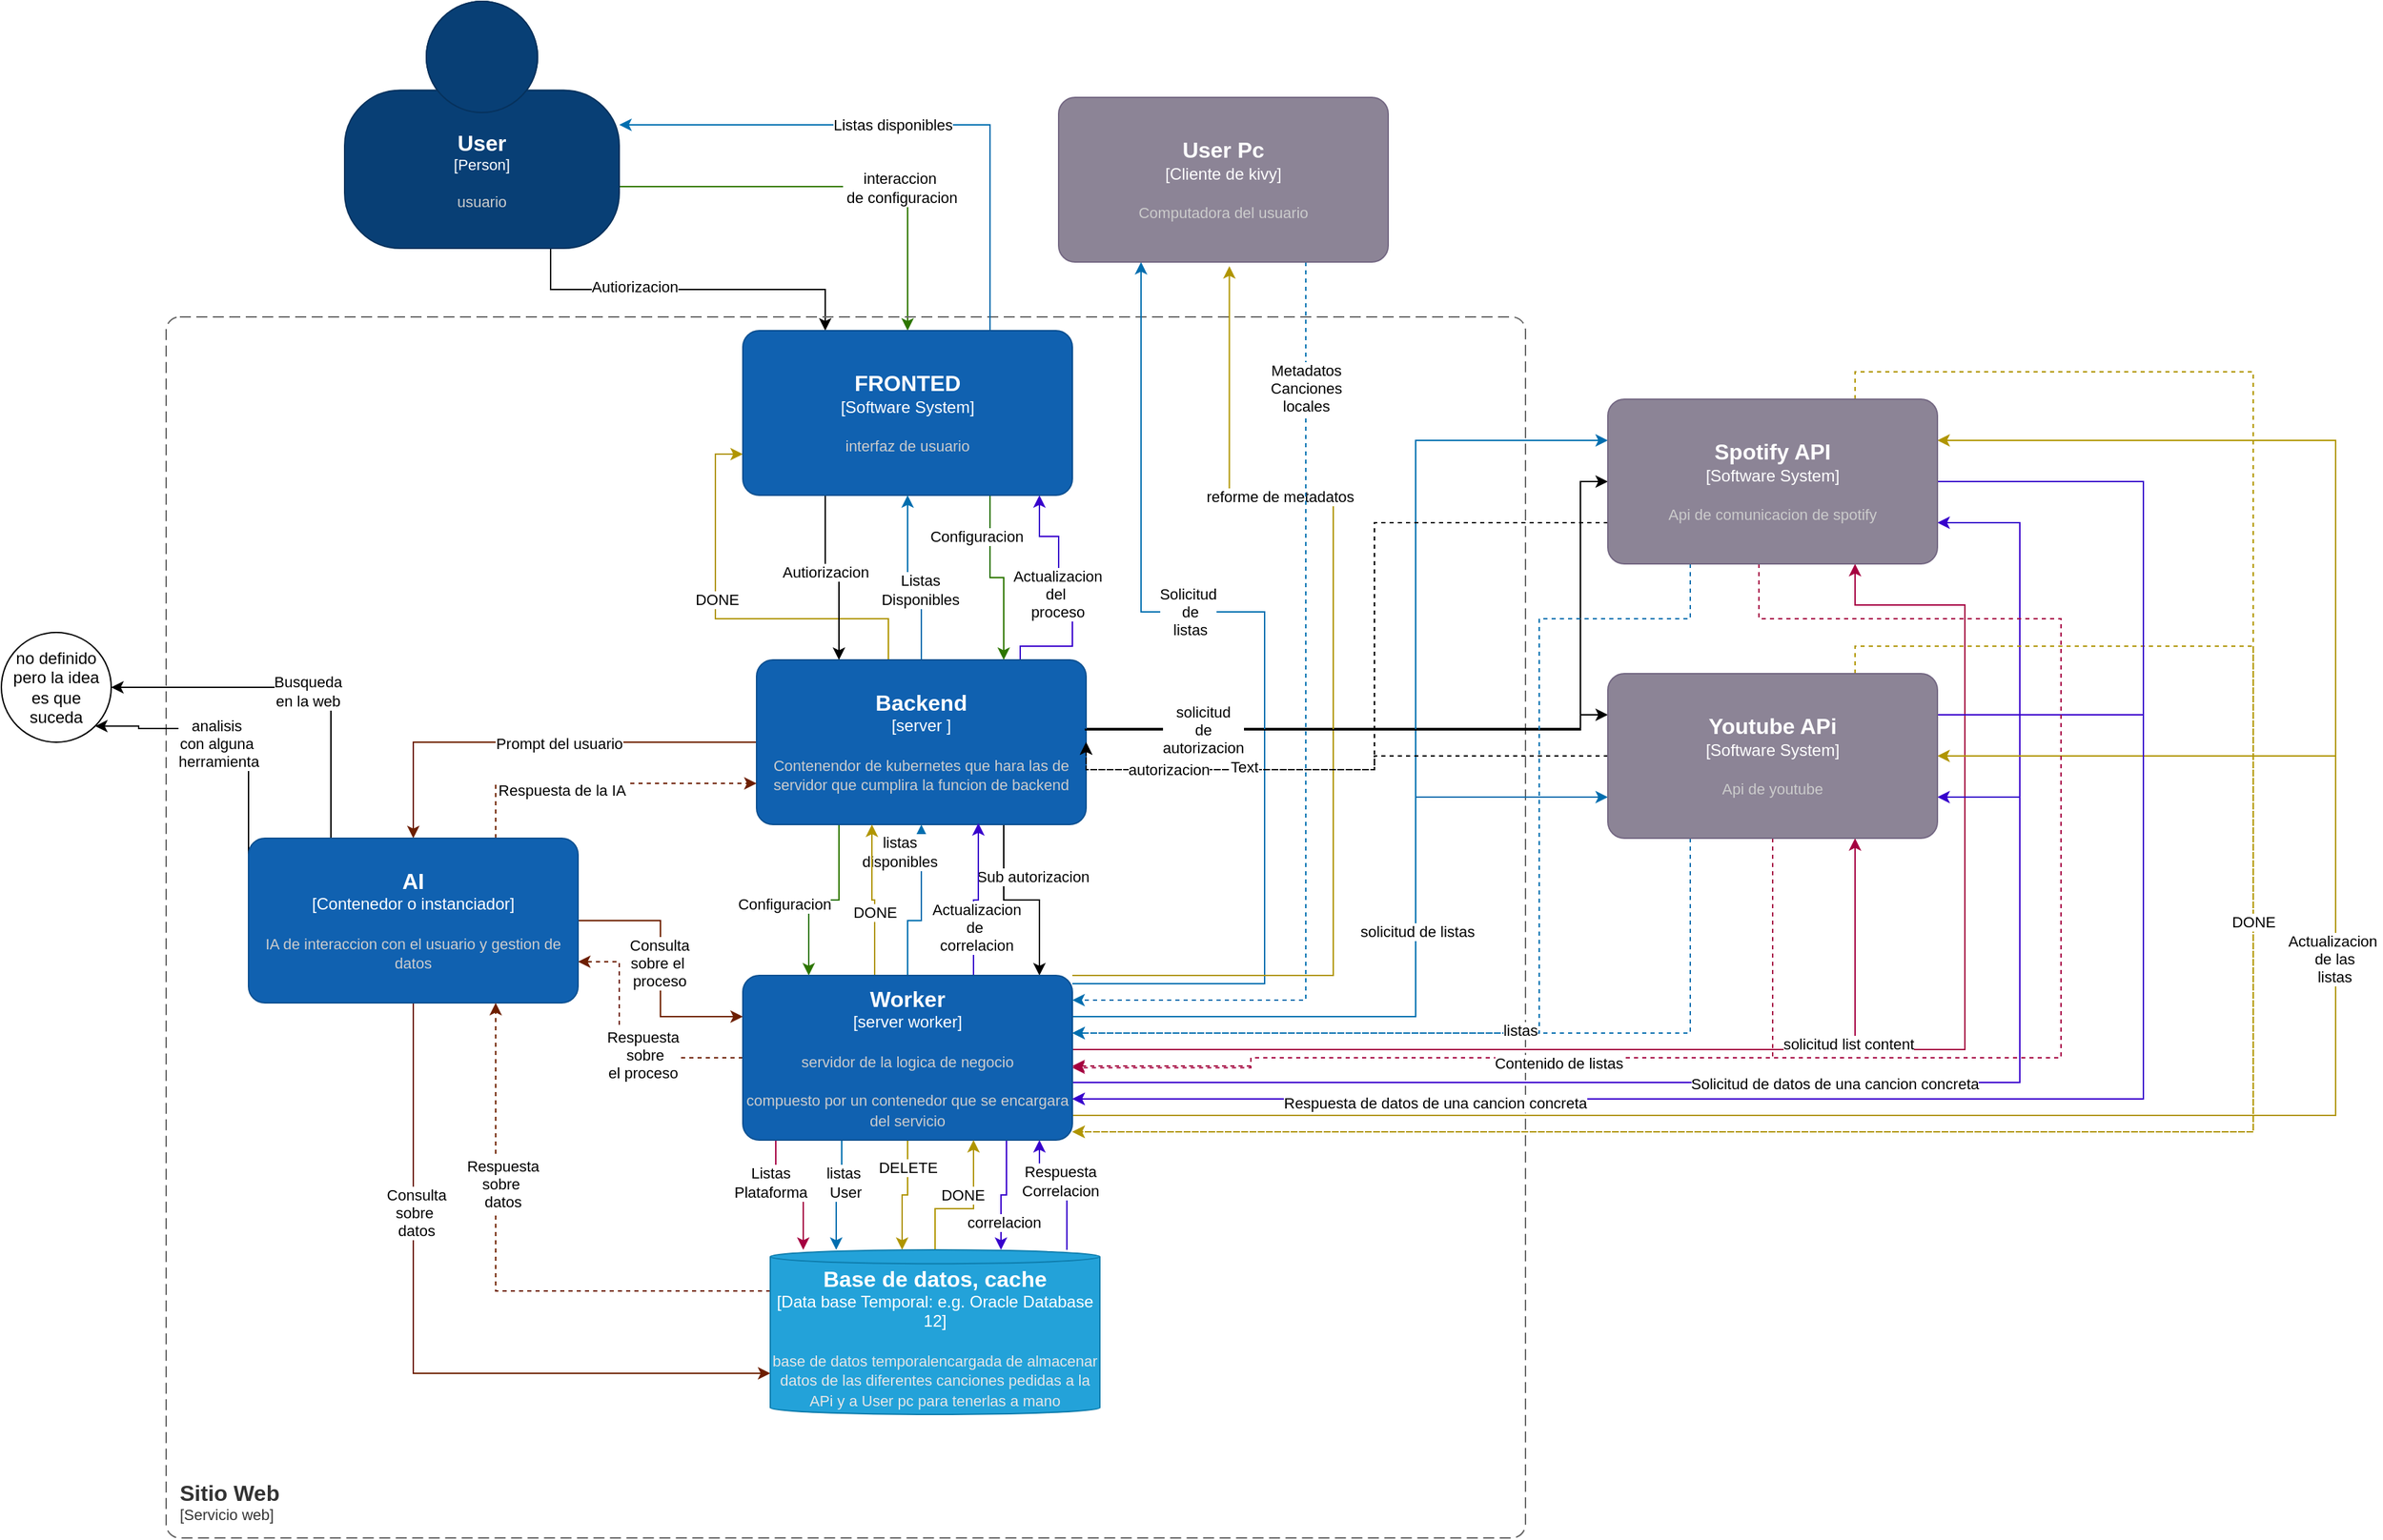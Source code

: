 <mxfile version="21.7.5" type="device">
  <diagram name="Página-1" id="QnJrrFheKJE07PtcOswO">
    <mxGraphModel dx="2747" dy="1147" grid="1" gridSize="10" guides="1" tooltips="1" connect="1" arrows="1" fold="1" page="1" pageScale="1" pageWidth="827" pageHeight="1169" math="0" shadow="0">
      <root>
        <mxCell id="0" />
        <mxCell id="1" parent="0" />
        <mxCell id="cx52iR73xByLYHe5iGXJ-10" style="edgeStyle=orthogonalEdgeStyle;rounded=0;orthogonalLoop=1;jettySize=auto;html=1;exitX=0.75;exitY=1;exitDx=0;exitDy=0;exitPerimeter=0;entryX=0.25;entryY=0;entryDx=0;entryDy=0;entryPerimeter=0;" parent="1" source="cx52iR73xByLYHe5iGXJ-1" target="cx52iR73xByLYHe5iGXJ-4" edge="1">
          <mxGeometry relative="1" as="geometry" />
        </mxCell>
        <mxCell id="cx52iR73xByLYHe5iGXJ-11" value="Autiorizacion" style="edgeLabel;html=1;align=center;verticalAlign=middle;resizable=0;points=[];" parent="cx52iR73xByLYHe5iGXJ-10" vertex="1" connectable="0">
          <mxGeometry x="-0.298" y="2" relative="1" as="geometry">
            <mxPoint x="-1" as="offset" />
          </mxGeometry>
        </mxCell>
        <mxCell id="cx52iR73xByLYHe5iGXJ-39" style="edgeStyle=orthogonalEdgeStyle;rounded=0;orthogonalLoop=1;jettySize=auto;html=1;exitX=1;exitY=0.75;exitDx=0;exitDy=0;exitPerimeter=0;fillColor=#60a917;strokeColor=#2D7600;" parent="1" source="cx52iR73xByLYHe5iGXJ-1" target="cx52iR73xByLYHe5iGXJ-4" edge="1">
          <mxGeometry relative="1" as="geometry" />
        </mxCell>
        <mxCell id="cx52iR73xByLYHe5iGXJ-40" value="interaccion&lt;br&gt;&amp;nbsp;de configuracion" style="edgeLabel;html=1;align=center;verticalAlign=middle;resizable=0;points=[];" parent="cx52iR73xByLYHe5iGXJ-39" vertex="1" connectable="0">
          <mxGeometry x="0.291" y="-1" relative="1" as="geometry">
            <mxPoint as="offset" />
          </mxGeometry>
        </mxCell>
        <object placeholders="1" c4Name="User" c4Type="Person" c4Description="usuario" label="&lt;font style=&quot;font-size: 16px&quot;&gt;&lt;b&gt;%c4Name%&lt;/b&gt;&lt;/font&gt;&lt;div&gt;[%c4Type%]&lt;/div&gt;&lt;br&gt;&lt;div&gt;&lt;font style=&quot;font-size: 11px&quot;&gt;&lt;font color=&quot;#cccccc&quot;&gt;%c4Description%&lt;/font&gt;&lt;/div&gt;" id="cx52iR73xByLYHe5iGXJ-1">
          <mxCell style="html=1;fontSize=11;dashed=0;whiteSpace=wrap;fillColor=#083F75;strokeColor=#06315C;fontColor=#ffffff;shape=mxgraph.c4.person2;align=center;metaEdit=1;points=[[0.5,0,0],[1,0.5,0],[1,0.75,0],[0.75,1,0],[0.5,1,0],[0.25,1,0],[0,0.75,0],[0,0.5,0]];resizable=0;" parent="1" vertex="1">
            <mxGeometry x="170" width="200" height="180" as="geometry" />
          </mxCell>
        </object>
        <object placeholders="1" c4Name="Sitio Web" c4Type="systema de servicios" c4Application="Servicio web" label="&lt;font style=&quot;font-size: 16px&quot;&gt;&lt;b&gt;&lt;div style=&quot;text-align: left&quot;&gt;%c4Name%&lt;/div&gt;&lt;/b&gt;&lt;/font&gt;&lt;div style=&quot;text-align: left&quot;&gt;[%c4Application%]&lt;/div&gt;" id="cx52iR73xByLYHe5iGXJ-2">
          <mxCell style="rounded=1;fontSize=11;whiteSpace=wrap;html=1;dashed=1;arcSize=20;fillColor=none;strokeColor=#666666;fontColor=#333333;labelBackgroundColor=none;align=left;verticalAlign=bottom;labelBorderColor=none;spacingTop=0;spacing=10;dashPattern=8 4;metaEdit=1;rotatable=0;perimeter=rectanglePerimeter;noLabel=0;labelPadding=0;allowArrows=0;connectable=0;expand=0;recursiveResize=0;editable=1;pointerEvents=0;absoluteArcSize=1;points=[[0.25,0,0],[0.5,0,0],[0.75,0,0],[1,0.25,0],[1,0.5,0],[1,0.75,0],[0.75,1,0],[0.5,1,0],[0.25,1,0],[0,0.75,0],[0,0.5,0],[0,0.25,0]];" parent="1" vertex="1">
            <mxGeometry x="40" y="230" width="990" height="890" as="geometry" />
          </mxCell>
        </object>
        <mxCell id="cx52iR73xByLYHe5iGXJ-21" style="edgeStyle=orthogonalEdgeStyle;rounded=0;orthogonalLoop=1;jettySize=auto;html=1;exitX=1;exitY=0.25;exitDx=0;exitDy=0;exitPerimeter=0;entryX=0;entryY=0.25;entryDx=0;entryDy=0;entryPerimeter=0;" parent="1" source="cx52iR73xByLYHe5iGXJ-3" target="cx52iR73xByLYHe5iGXJ-8" edge="1">
          <mxGeometry relative="1" as="geometry">
            <Array as="points">
              <mxPoint x="1070" y="530" />
              <mxPoint x="1070" y="520" />
            </Array>
          </mxGeometry>
        </mxCell>
        <mxCell id="cx52iR73xByLYHe5iGXJ-26" style="edgeStyle=orthogonalEdgeStyle;rounded=0;orthogonalLoop=1;jettySize=auto;html=1;exitX=0.75;exitY=1;exitDx=0;exitDy=0;exitPerimeter=0;entryX=0.9;entryY=0;entryDx=0;entryDy=0;entryPerimeter=0;" parent="1" source="cx52iR73xByLYHe5iGXJ-3" target="cx52iR73xByLYHe5iGXJ-5" edge="1">
          <mxGeometry relative="1" as="geometry" />
        </mxCell>
        <mxCell id="cx52iR73xByLYHe5iGXJ-27" value="Sub autorizacion" style="edgeLabel;html=1;align=center;verticalAlign=middle;resizable=0;points=[];" parent="cx52iR73xByLYHe5iGXJ-26" vertex="1" connectable="0">
          <mxGeometry x="-0.171" y="-1" relative="1" as="geometry">
            <mxPoint x="19" y="-18" as="offset" />
          </mxGeometry>
        </mxCell>
        <mxCell id="cx52iR73xByLYHe5iGXJ-35" style="edgeStyle=orthogonalEdgeStyle;rounded=0;orthogonalLoop=1;jettySize=auto;html=1;exitX=0.5;exitY=0;exitDx=0;exitDy=0;exitPerimeter=0;entryX=0.5;entryY=1;entryDx=0;entryDy=0;entryPerimeter=0;fillColor=#1ba1e2;strokeColor=#006EAF;" parent="1" source="cx52iR73xByLYHe5iGXJ-3" target="cx52iR73xByLYHe5iGXJ-4" edge="1">
          <mxGeometry relative="1" as="geometry" />
        </mxCell>
        <mxCell id="cx52iR73xByLYHe5iGXJ-36" value="Listas &lt;br&gt;Disponibles" style="edgeLabel;html=1;align=center;verticalAlign=middle;resizable=0;points=[];" parent="cx52iR73xByLYHe5iGXJ-35" vertex="1" connectable="0">
          <mxGeometry x="-0.062" relative="1" as="geometry">
            <mxPoint y="9" as="offset" />
          </mxGeometry>
        </mxCell>
        <mxCell id="cx52iR73xByLYHe5iGXJ-44" style="edgeStyle=orthogonalEdgeStyle;rounded=0;orthogonalLoop=1;jettySize=auto;html=1;exitX=0.25;exitY=1;exitDx=0;exitDy=0;exitPerimeter=0;entryX=0.2;entryY=0;entryDx=0;entryDy=0;entryPerimeter=0;fillColor=#60a917;strokeColor=#2D7600;" parent="1" source="cx52iR73xByLYHe5iGXJ-3" target="cx52iR73xByLYHe5iGXJ-5" edge="1">
          <mxGeometry relative="1" as="geometry" />
        </mxCell>
        <mxCell id="cx52iR73xByLYHe5iGXJ-45" value="Configuracion" style="edgeLabel;html=1;align=center;verticalAlign=middle;resizable=0;points=[];" parent="cx52iR73xByLYHe5iGXJ-44" vertex="1" connectable="0">
          <mxGeometry x="0.123" y="3" relative="1" as="geometry">
            <mxPoint x="-21" as="offset" />
          </mxGeometry>
        </mxCell>
        <mxCell id="0-llB7Le6B-mR33mn91j-15" style="edgeStyle=orthogonalEdgeStyle;rounded=0;orthogonalLoop=1;jettySize=auto;html=1;exitX=0.8;exitY=0;exitDx=0;exitDy=0;exitPerimeter=0;entryX=0.9;entryY=1;entryDx=0;entryDy=0;entryPerimeter=0;fillColor=#6a00ff;strokeColor=#3700CC;" edge="1" parent="1" source="cx52iR73xByLYHe5iGXJ-3" target="cx52iR73xByLYHe5iGXJ-4">
          <mxGeometry relative="1" as="geometry">
            <Array as="points">
              <mxPoint x="662" y="470" />
              <mxPoint x="700" y="470" />
              <mxPoint x="700" y="440" />
              <mxPoint x="690" y="440" />
              <mxPoint x="690" y="390" />
              <mxPoint x="676" y="390" />
            </Array>
          </mxGeometry>
        </mxCell>
        <mxCell id="0-llB7Le6B-mR33mn91j-16" value="Actualizacion&lt;br&gt;del&amp;nbsp;&lt;br&gt;proceso" style="edgeLabel;html=1;align=center;verticalAlign=middle;resizable=0;points=[];" vertex="1" connectable="0" parent="0-llB7Le6B-mR33mn91j-15">
          <mxGeometry x="0.054" y="1" relative="1" as="geometry">
            <mxPoint as="offset" />
          </mxGeometry>
        </mxCell>
        <mxCell id="0-llB7Le6B-mR33mn91j-25" style="edgeStyle=orthogonalEdgeStyle;rounded=0;orthogonalLoop=1;jettySize=auto;html=1;exitX=0.4;exitY=0;exitDx=0;exitDy=0;exitPerimeter=0;entryX=0;entryY=0.75;entryDx=0;entryDy=0;entryPerimeter=0;fillColor=#e3c800;strokeColor=#B09500;" edge="1" parent="1" source="cx52iR73xByLYHe5iGXJ-3" target="cx52iR73xByLYHe5iGXJ-4">
          <mxGeometry relative="1" as="geometry">
            <Array as="points">
              <mxPoint x="566" y="450" />
              <mxPoint x="440" y="450" />
              <mxPoint x="440" y="330" />
            </Array>
          </mxGeometry>
        </mxCell>
        <mxCell id="0-llB7Le6B-mR33mn91j-26" value="DONE" style="edgeLabel;html=1;align=center;verticalAlign=middle;resizable=0;points=[];" vertex="1" connectable="0" parent="0-llB7Le6B-mR33mn91j-25">
          <mxGeometry x="0.152" y="-1" relative="1" as="geometry">
            <mxPoint as="offset" />
          </mxGeometry>
        </mxCell>
        <mxCell id="0-llB7Le6B-mR33mn91j-35" style="edgeStyle=orthogonalEdgeStyle;rounded=0;orthogonalLoop=1;jettySize=auto;html=1;exitX=0;exitY=0.5;exitDx=0;exitDy=0;exitPerimeter=0;fillColor=#a0522d;strokeColor=#6D1F00;" edge="1" parent="1" source="cx52iR73xByLYHe5iGXJ-3" target="cx52iR73xByLYHe5iGXJ-6">
          <mxGeometry relative="1" as="geometry" />
        </mxCell>
        <mxCell id="0-llB7Le6B-mR33mn91j-36" value="Prompt del usuario" style="edgeLabel;html=1;align=center;verticalAlign=middle;resizable=0;points=[];" vertex="1" connectable="0" parent="0-llB7Le6B-mR33mn91j-35">
          <mxGeometry x="-0.1" y="1" relative="1" as="geometry">
            <mxPoint as="offset" />
          </mxGeometry>
        </mxCell>
        <object placeholders="1" c4Name="Backend" c4Type="server " c4Description="Contenendor de kubernetes que hara las de servidor que cumplira la funcion de backend" label="&lt;font style=&quot;font-size: 16px&quot;&gt;&lt;b&gt;%c4Name%&lt;/b&gt;&lt;/font&gt;&lt;div&gt;[%c4Type%]&lt;/div&gt;&lt;br&gt;&lt;div&gt;&lt;font style=&quot;font-size: 11px&quot;&gt;&lt;font color=&quot;#cccccc&quot;&gt;%c4Description%&lt;/font&gt;&lt;/div&gt;" id="cx52iR73xByLYHe5iGXJ-3">
          <mxCell style="rounded=1;whiteSpace=wrap;html=1;labelBackgroundColor=none;fillColor=#1061B0;fontColor=#ffffff;align=center;arcSize=10;strokeColor=#0D5091;metaEdit=1;resizable=0;points=[[0,0.25,0,0,0],[0,0.5,0,0,0],[0,0.75,0,0,0],[0.2,0,0,0,0],[0.25,0,0,0,0],[0.25,1,0,0,0],[0.35,1,0,0,0],[0.4,0,0,0,0],[0.5,0,0,0,0],[0.5,1,0,0,0],[0.6,0,0,0,0],[0.75,0,0,0,0],[0.75,1,0,0,0],[0.8,0,0,0,0],[1,0.25,0,0,0],[1,0.5,0,0,0],[1,0.75,0,0,0]];" parent="1" vertex="1">
            <mxGeometry x="470" y="480" width="240" height="120" as="geometry" />
          </mxCell>
        </object>
        <mxCell id="cx52iR73xByLYHe5iGXJ-13" style="edgeStyle=orthogonalEdgeStyle;rounded=0;orthogonalLoop=1;jettySize=auto;html=1;exitX=0.25;exitY=1;exitDx=0;exitDy=0;exitPerimeter=0;entryX=0.25;entryY=0;entryDx=0;entryDy=0;entryPerimeter=0;" parent="1" source="cx52iR73xByLYHe5iGXJ-4" target="cx52iR73xByLYHe5iGXJ-3" edge="1">
          <mxGeometry relative="1" as="geometry" />
        </mxCell>
        <mxCell id="cx52iR73xByLYHe5iGXJ-14" value="Autiorizacion" style="edgeLabel;html=1;align=center;verticalAlign=middle;resizable=0;points=[];" parent="cx52iR73xByLYHe5iGXJ-13" vertex="1" connectable="0">
          <mxGeometry x="-0.147" relative="1" as="geometry">
            <mxPoint as="offset" />
          </mxGeometry>
        </mxCell>
        <mxCell id="cx52iR73xByLYHe5iGXJ-37" style="edgeStyle=orthogonalEdgeStyle;rounded=0;orthogonalLoop=1;jettySize=auto;html=1;exitX=0.75;exitY=0;exitDx=0;exitDy=0;exitPerimeter=0;entryX=1;entryY=0.5;entryDx=0;entryDy=0;entryPerimeter=0;fillColor=#1ba1e2;strokeColor=#006EAF;" parent="1" source="cx52iR73xByLYHe5iGXJ-4" target="cx52iR73xByLYHe5iGXJ-1" edge="1">
          <mxGeometry relative="1" as="geometry" />
        </mxCell>
        <mxCell id="cx52iR73xByLYHe5iGXJ-38" value="Listas disponibles" style="edgeLabel;html=1;align=center;verticalAlign=middle;resizable=0;points=[];" parent="cx52iR73xByLYHe5iGXJ-37" vertex="1" connectable="0">
          <mxGeometry x="0.055" relative="1" as="geometry">
            <mxPoint as="offset" />
          </mxGeometry>
        </mxCell>
        <mxCell id="cx52iR73xByLYHe5iGXJ-41" style="edgeStyle=orthogonalEdgeStyle;rounded=0;orthogonalLoop=1;jettySize=auto;html=1;exitX=0.75;exitY=1;exitDx=0;exitDy=0;exitPerimeter=0;entryX=0.75;entryY=0;entryDx=0;entryDy=0;entryPerimeter=0;fillColor=#60a917;strokeColor=#2D7600;" parent="1" source="cx52iR73xByLYHe5iGXJ-4" target="cx52iR73xByLYHe5iGXJ-3" edge="1">
          <mxGeometry relative="1" as="geometry" />
        </mxCell>
        <mxCell id="cx52iR73xByLYHe5iGXJ-42" value="Configuracion" style="edgeLabel;html=1;align=center;verticalAlign=middle;resizable=0;points=[];" parent="cx52iR73xByLYHe5iGXJ-41" vertex="1" connectable="0">
          <mxGeometry y="2" relative="1" as="geometry">
            <mxPoint x="-15" y="-28" as="offset" />
          </mxGeometry>
        </mxCell>
        <object placeholders="1" c4Name="FRONTED" c4Type="Software System" c4Description="interfaz de usuario" label="&lt;font style=&quot;font-size: 16px&quot;&gt;&lt;b&gt;%c4Name%&lt;/b&gt;&lt;/font&gt;&lt;div&gt;[%c4Type%]&lt;/div&gt;&lt;br&gt;&lt;div&gt;&lt;font style=&quot;font-size: 11px&quot;&gt;&lt;font color=&quot;#cccccc&quot;&gt;%c4Description%&lt;/font&gt;&lt;/div&gt;" id="cx52iR73xByLYHe5iGXJ-4">
          <mxCell style="rounded=1;whiteSpace=wrap;html=1;labelBackgroundColor=none;fillColor=#1061B0;fontColor=#ffffff;align=center;arcSize=10;strokeColor=#0D5091;metaEdit=1;resizable=0;points=[[0,0.25,0,0,0],[0,0.5,0,0,0],[0,0.75,0,0,0],[0.25,0,0,0,0],[0.25,1,0,0,0],[0.5,0,0,0,0],[0.5,1,0,0,0],[0.75,0,0,0,0],[0.75,1,0,0,0],[0.9,0,0,0,0],[0.9,1,0,0,0],[1,0.25,0,0,0],[1,0.5,0,0,0],[1,0.75,0,0,0]];" parent="1" vertex="1">
            <mxGeometry x="460" y="240" width="240" height="120" as="geometry" />
          </mxCell>
        </object>
        <mxCell id="cx52iR73xByLYHe5iGXJ-29" style="edgeStyle=orthogonalEdgeStyle;rounded=0;orthogonalLoop=1;jettySize=auto;html=1;exitX=1;exitY=0.05;exitDx=0;exitDy=0;exitPerimeter=0;entryX=0.25;entryY=1;entryDx=0;entryDy=0;entryPerimeter=0;fillColor=#1ba1e2;strokeColor=#006EAF;" parent="1" source="cx52iR73xByLYHe5iGXJ-5" target="cx52iR73xByLYHe5iGXJ-9" edge="1">
          <mxGeometry relative="1" as="geometry">
            <Array as="points">
              <mxPoint x="840" y="716" />
              <mxPoint x="840" y="445" />
              <mxPoint x="750" y="445" />
            </Array>
          </mxGeometry>
        </mxCell>
        <mxCell id="cx52iR73xByLYHe5iGXJ-30" value="Solicitud&lt;br&gt;&amp;nbsp;de&lt;br&gt;&amp;nbsp;listas" style="edgeLabel;html=1;align=center;verticalAlign=middle;resizable=0;points=[];" parent="cx52iR73xByLYHe5iGXJ-29" vertex="1" connectable="0">
          <mxGeometry x="0.236" relative="1" as="geometry">
            <mxPoint as="offset" />
          </mxGeometry>
        </mxCell>
        <mxCell id="cx52iR73xByLYHe5iGXJ-33" style="edgeStyle=orthogonalEdgeStyle;rounded=0;orthogonalLoop=1;jettySize=auto;html=1;exitX=0.4;exitY=0;exitDx=0;exitDy=0;exitPerimeter=0;entryX=0.5;entryY=1;entryDx=0;entryDy=0;entryPerimeter=0;fillColor=#1ba1e2;strokeColor=#006EAF;" parent="1" source="cx52iR73xByLYHe5iGXJ-5" target="cx52iR73xByLYHe5iGXJ-3" edge="1">
          <mxGeometry relative="1" as="geometry">
            <Array as="points">
              <mxPoint x="580" y="710" />
              <mxPoint x="580" y="670" />
              <mxPoint x="590" y="670" />
            </Array>
          </mxGeometry>
        </mxCell>
        <mxCell id="cx52iR73xByLYHe5iGXJ-34" value="listas &lt;br&gt;disponibles" style="edgeLabel;html=1;align=center;verticalAlign=middle;resizable=0;points=[];" parent="cx52iR73xByLYHe5iGXJ-33" vertex="1" connectable="0">
          <mxGeometry x="-0.114" relative="1" as="geometry">
            <mxPoint x="-6" y="-50" as="offset" />
          </mxGeometry>
        </mxCell>
        <mxCell id="cx52iR73xByLYHe5iGXJ-46" style="edgeStyle=orthogonalEdgeStyle;rounded=0;orthogonalLoop=1;jettySize=auto;html=1;entryX=0;entryY=0.25;entryDx=0;entryDy=0;entryPerimeter=0;fillColor=#1ba1e2;strokeColor=#006EAF;" parent="1" target="cx52iR73xByLYHe5iGXJ-7" edge="1">
          <mxGeometry relative="1" as="geometry">
            <mxPoint x="750" y="740" as="sourcePoint" />
            <Array as="points">
              <mxPoint x="950" y="740" />
              <mxPoint x="950" y="320" />
            </Array>
          </mxGeometry>
        </mxCell>
        <mxCell id="cx52iR73xByLYHe5iGXJ-47" style="edgeStyle=orthogonalEdgeStyle;rounded=0;orthogonalLoop=1;jettySize=auto;html=1;entryX=0;entryY=0.75;entryDx=0;entryDy=0;entryPerimeter=0;fillColor=#1ba1e2;strokeColor=#006EAF;exitX=1;exitY=0.25;exitDx=0;exitDy=0;exitPerimeter=0;" parent="1" source="cx52iR73xByLYHe5iGXJ-5" target="cx52iR73xByLYHe5iGXJ-8" edge="1">
          <mxGeometry relative="1" as="geometry">
            <mxPoint x="730" y="740" as="sourcePoint" />
            <Array as="points">
              <mxPoint x="950" y="740" />
              <mxPoint x="950" y="580" />
            </Array>
          </mxGeometry>
        </mxCell>
        <mxCell id="cx52iR73xByLYHe5iGXJ-48" value="solicitud de listas" style="edgeLabel;html=1;align=center;verticalAlign=middle;resizable=0;points=[];" parent="cx52iR73xByLYHe5iGXJ-47" vertex="1" connectable="0">
          <mxGeometry x="-0.047" y="-1" relative="1" as="geometry">
            <mxPoint y="-50" as="offset" />
          </mxGeometry>
        </mxCell>
        <mxCell id="cx52iR73xByLYHe5iGXJ-52" style="edgeStyle=orthogonalEdgeStyle;rounded=0;orthogonalLoop=1;jettySize=auto;html=1;exitX=1;exitY=0.45;exitDx=0;exitDy=0;exitPerimeter=0;entryX=0.75;entryY=1;entryDx=0;entryDy=0;entryPerimeter=0;fillColor=#d80073;strokeColor=#A50040;" parent="1" source="cx52iR73xByLYHe5iGXJ-5" target="cx52iR73xByLYHe5iGXJ-8" edge="1">
          <mxGeometry relative="1" as="geometry" />
        </mxCell>
        <mxCell id="cx52iR73xByLYHe5iGXJ-53" style="edgeStyle=orthogonalEdgeStyle;rounded=0;orthogonalLoop=1;jettySize=auto;html=1;exitX=1;exitY=0.45;exitDx=0;exitDy=0;exitPerimeter=0;entryX=0.75;entryY=1;entryDx=0;entryDy=0;entryPerimeter=0;fillColor=#d80073;strokeColor=#A50040;" parent="1" source="cx52iR73xByLYHe5iGXJ-5" target="cx52iR73xByLYHe5iGXJ-7" edge="1">
          <mxGeometry relative="1" as="geometry">
            <Array as="points">
              <mxPoint x="1350" y="764" />
              <mxPoint x="1350" y="440" />
              <mxPoint x="1270" y="440" />
            </Array>
          </mxGeometry>
        </mxCell>
        <mxCell id="cx52iR73xByLYHe5iGXJ-54" value="solicitud list content" style="edgeLabel;html=1;align=center;verticalAlign=middle;resizable=0;points=[];" parent="cx52iR73xByLYHe5iGXJ-53" vertex="1" connectable="0">
          <mxGeometry x="-0.35" y="-2" relative="1" as="geometry">
            <mxPoint x="212" y="-6" as="offset" />
          </mxGeometry>
        </mxCell>
        <mxCell id="cx52iR73xByLYHe5iGXJ-58" style="edgeStyle=orthogonalEdgeStyle;rounded=0;orthogonalLoop=1;jettySize=auto;html=1;exitX=0.3;exitY=1;exitDx=0;exitDy=0;exitPerimeter=0;entryX=0.2;entryY=0;entryDx=0;entryDy=0;entryPerimeter=0;fillColor=#1ba1e2;strokeColor=#006EAF;" parent="1" source="cx52iR73xByLYHe5iGXJ-5" target="cx52iR73xByLYHe5iGXJ-28" edge="1">
          <mxGeometry relative="1" as="geometry" />
        </mxCell>
        <mxCell id="cx52iR73xByLYHe5iGXJ-60" value="listas&lt;br&gt;&amp;nbsp;User" style="edgeLabel;html=1;align=center;verticalAlign=middle;resizable=0;points=[];" parent="cx52iR73xByLYHe5iGXJ-58" vertex="1" connectable="0">
          <mxGeometry x="-0.227" y="1" relative="1" as="geometry">
            <mxPoint y="-2" as="offset" />
          </mxGeometry>
        </mxCell>
        <mxCell id="cx52iR73xByLYHe5iGXJ-59" style="edgeStyle=orthogonalEdgeStyle;rounded=0;orthogonalLoop=1;jettySize=auto;html=1;exitX=0.1;exitY=1;exitDx=0;exitDy=0;exitPerimeter=0;entryX=0.1;entryY=0;entryDx=0;entryDy=0;entryPerimeter=0;fillColor=#d80073;strokeColor=#A50040;" parent="1" source="cx52iR73xByLYHe5iGXJ-5" target="cx52iR73xByLYHe5iGXJ-28" edge="1">
          <mxGeometry relative="1" as="geometry" />
        </mxCell>
        <mxCell id="cx52iR73xByLYHe5iGXJ-61" value="Listas &lt;br&gt;Plataforma" style="edgeLabel;html=1;align=center;verticalAlign=middle;resizable=0;points=[];" parent="cx52iR73xByLYHe5iGXJ-59" vertex="1" connectable="0">
          <mxGeometry x="0.345" y="-3" relative="1" as="geometry">
            <mxPoint x="-21" y="-17" as="offset" />
          </mxGeometry>
        </mxCell>
        <mxCell id="0-llB7Le6B-mR33mn91j-3" style="edgeStyle=orthogonalEdgeStyle;rounded=0;orthogonalLoop=1;jettySize=auto;html=1;exitX=0.8;exitY=1;exitDx=0;exitDy=0;exitPerimeter=0;entryX=0.7;entryY=0;entryDx=0;entryDy=0;entryPerimeter=0;fillColor=#6a00ff;strokeColor=#3700CC;" edge="1" parent="1" source="cx52iR73xByLYHe5iGXJ-5" target="cx52iR73xByLYHe5iGXJ-28">
          <mxGeometry relative="1" as="geometry" />
        </mxCell>
        <mxCell id="0-llB7Le6B-mR33mn91j-4" value="correlacion" style="edgeLabel;html=1;align=center;verticalAlign=middle;resizable=0;points=[];" vertex="1" connectable="0" parent="0-llB7Le6B-mR33mn91j-3">
          <mxGeometry x="0.404" y="-1" relative="1" as="geometry">
            <mxPoint x="3" y="5" as="offset" />
          </mxGeometry>
        </mxCell>
        <mxCell id="0-llB7Le6B-mR33mn91j-6" style="edgeStyle=orthogonalEdgeStyle;rounded=0;orthogonalLoop=1;jettySize=auto;html=1;exitX=1;exitY=0.65;exitDx=0;exitDy=0;exitPerimeter=0;entryX=1;entryY=0.75;entryDx=0;entryDy=0;entryPerimeter=0;fillColor=#6a00ff;strokeColor=#3700CC;" edge="1" parent="1" source="cx52iR73xByLYHe5iGXJ-5" target="cx52iR73xByLYHe5iGXJ-7">
          <mxGeometry relative="1" as="geometry">
            <mxPoint x="920" y="800" as="targetPoint" />
            <Array as="points">
              <mxPoint x="1390" y="788" />
              <mxPoint x="1390" y="380" />
            </Array>
          </mxGeometry>
        </mxCell>
        <mxCell id="0-llB7Le6B-mR33mn91j-7" style="edgeStyle=orthogonalEdgeStyle;rounded=0;orthogonalLoop=1;jettySize=auto;html=1;exitX=1;exitY=0.65;exitDx=0;exitDy=0;exitPerimeter=0;entryX=1;entryY=0.75;entryDx=0;entryDy=0;entryPerimeter=0;fillColor=#6a00ff;strokeColor=#3700CC;" edge="1" parent="1" source="cx52iR73xByLYHe5iGXJ-5" target="cx52iR73xByLYHe5iGXJ-8">
          <mxGeometry relative="1" as="geometry">
            <mxPoint x="950" y="800" as="targetPoint" />
            <Array as="points">
              <mxPoint x="1390" y="788" />
              <mxPoint x="1390" y="580" />
            </Array>
          </mxGeometry>
        </mxCell>
        <mxCell id="0-llB7Le6B-mR33mn91j-8" value="Solicitud de datos de una cancion concreta" style="edgeLabel;html=1;align=center;verticalAlign=middle;resizable=0;points=[];" vertex="1" connectable="0" parent="0-llB7Le6B-mR33mn91j-7">
          <mxGeometry x="0.159" y="-1" relative="1" as="geometry">
            <mxPoint as="offset" />
          </mxGeometry>
        </mxCell>
        <mxCell id="0-llB7Le6B-mR33mn91j-12" style="edgeStyle=orthogonalEdgeStyle;rounded=0;orthogonalLoop=1;jettySize=auto;html=1;exitX=0.7;exitY=0;exitDx=0;exitDy=0;exitPerimeter=0;entryX=0.673;entryY=0.992;entryDx=0;entryDy=0;entryPerimeter=0;fillColor=#6a00ff;strokeColor=#3700CC;" edge="1" parent="1" source="cx52iR73xByLYHe5iGXJ-5" target="cx52iR73xByLYHe5iGXJ-3">
          <mxGeometry relative="1" as="geometry" />
        </mxCell>
        <mxCell id="0-llB7Le6B-mR33mn91j-13" value="Actualizacion&lt;br&gt;de&amp;nbsp;&lt;br&gt;correlacion" style="edgeLabel;html=1;align=center;verticalAlign=middle;resizable=0;points=[];" vertex="1" connectable="0" parent="0-llB7Le6B-mR33mn91j-12">
          <mxGeometry x="-0.377" y="-2" relative="1" as="geometry">
            <mxPoint as="offset" />
          </mxGeometry>
        </mxCell>
        <mxCell id="0-llB7Le6B-mR33mn91j-17" style="edgeStyle=orthogonalEdgeStyle;rounded=0;orthogonalLoop=1;jettySize=auto;html=1;exitX=1;exitY=0.85;exitDx=0;exitDy=0;exitPerimeter=0;fillColor=#e3c800;strokeColor=#B09500;entryX=1;entryY=0.5;entryDx=0;entryDy=0;entryPerimeter=0;" edge="1" parent="1" source="cx52iR73xByLYHe5iGXJ-5" target="cx52iR73xByLYHe5iGXJ-8">
          <mxGeometry relative="1" as="geometry">
            <mxPoint x="860" y="820" as="targetPoint" />
            <Array as="points">
              <mxPoint x="1620" y="812" />
              <mxPoint x="1620" y="550" />
            </Array>
          </mxGeometry>
        </mxCell>
        <mxCell id="0-llB7Le6B-mR33mn91j-18" style="edgeStyle=orthogonalEdgeStyle;rounded=0;orthogonalLoop=1;jettySize=auto;html=1;exitX=1;exitY=0.85;exitDx=0;exitDy=0;exitPerimeter=0;entryX=1;entryY=0.25;entryDx=0;entryDy=0;entryPerimeter=0;fillColor=#e3c800;strokeColor=#B09500;" edge="1" parent="1" source="cx52iR73xByLYHe5iGXJ-5" target="cx52iR73xByLYHe5iGXJ-7">
          <mxGeometry relative="1" as="geometry">
            <Array as="points">
              <mxPoint x="1620" y="812" />
              <mxPoint x="1620" y="320" />
            </Array>
          </mxGeometry>
        </mxCell>
        <mxCell id="0-llB7Le6B-mR33mn91j-19" value="Actualizacion&amp;nbsp;&lt;br&gt;de las&lt;br&gt;listas" style="edgeLabel;html=1;align=center;verticalAlign=middle;resizable=0;points=[];" vertex="1" connectable="0" parent="0-llB7Le6B-mR33mn91j-18">
          <mxGeometry x="0.216" y="1" relative="1" as="geometry">
            <mxPoint y="1" as="offset" />
          </mxGeometry>
        </mxCell>
        <mxCell id="0-llB7Le6B-mR33mn91j-23" style="edgeStyle=orthogonalEdgeStyle;rounded=0;orthogonalLoop=1;jettySize=auto;html=1;exitX=0.4;exitY=0;exitDx=0;exitDy=0;exitPerimeter=0;entryX=0.35;entryY=1;entryDx=0;entryDy=0;entryPerimeter=0;fillColor=#e3c800;strokeColor=#B09500;" edge="1" parent="1" source="cx52iR73xByLYHe5iGXJ-5" target="cx52iR73xByLYHe5iGXJ-3">
          <mxGeometry relative="1" as="geometry">
            <mxPoint x="556.25" y="640" as="targetPoint" />
          </mxGeometry>
        </mxCell>
        <mxCell id="0-llB7Le6B-mR33mn91j-24" value="DONE" style="edgeLabel;html=1;align=center;verticalAlign=middle;resizable=0;points=[];" vertex="1" connectable="0" parent="0-llB7Le6B-mR33mn91j-23">
          <mxGeometry x="-0.179" relative="1" as="geometry">
            <mxPoint as="offset" />
          </mxGeometry>
        </mxCell>
        <mxCell id="0-llB7Le6B-mR33mn91j-27" style="edgeStyle=orthogonalEdgeStyle;rounded=0;orthogonalLoop=1;jettySize=auto;html=1;exitX=0.5;exitY=1;exitDx=0;exitDy=0;exitPerimeter=0;entryX=0.4;entryY=0;entryDx=0;entryDy=0;entryPerimeter=0;fillColor=#e3c800;strokeColor=#B09500;" edge="1" parent="1" source="cx52iR73xByLYHe5iGXJ-5" target="cx52iR73xByLYHe5iGXJ-28">
          <mxGeometry relative="1" as="geometry" />
        </mxCell>
        <mxCell id="0-llB7Le6B-mR33mn91j-28" value="DELETE" style="edgeLabel;html=1;align=center;verticalAlign=middle;resizable=0;points=[];" vertex="1" connectable="0" parent="0-llB7Le6B-mR33mn91j-27">
          <mxGeometry x="-0.141" relative="1" as="geometry">
            <mxPoint y="-16" as="offset" />
          </mxGeometry>
        </mxCell>
        <mxCell id="0-llB7Le6B-mR33mn91j-31" style="edgeStyle=orthogonalEdgeStyle;rounded=0;orthogonalLoop=1;jettySize=auto;html=1;exitX=1;exitY=0;exitDx=0;exitDy=0;exitPerimeter=0;entryX=0.518;entryY=1.025;entryDx=0;entryDy=0;entryPerimeter=0;fillColor=#e3c800;strokeColor=#B09500;" edge="1" parent="1" source="cx52iR73xByLYHe5iGXJ-5" target="cx52iR73xByLYHe5iGXJ-9">
          <mxGeometry relative="1" as="geometry">
            <Array as="points">
              <mxPoint x="890" y="710" />
              <mxPoint x="890" y="360" />
              <mxPoint x="814" y="360" />
            </Array>
          </mxGeometry>
        </mxCell>
        <mxCell id="0-llB7Le6B-mR33mn91j-32" value="reforme de metadatos" style="edgeLabel;html=1;align=center;verticalAlign=middle;resizable=0;points=[];" vertex="1" connectable="0" parent="0-llB7Le6B-mR33mn91j-31">
          <mxGeometry x="0.48" y="1" relative="1" as="geometry">
            <mxPoint as="offset" />
          </mxGeometry>
        </mxCell>
        <mxCell id="0-llB7Le6B-mR33mn91j-39" style="edgeStyle=orthogonalEdgeStyle;rounded=0;orthogonalLoop=1;jettySize=auto;html=1;exitX=0;exitY=0.5;exitDx=0;exitDy=0;exitPerimeter=0;entryX=1;entryY=0.75;entryDx=0;entryDy=0;entryPerimeter=0;dashed=1;fillColor=#a0522d;strokeColor=#6D1F00;" edge="1" parent="1" source="cx52iR73xByLYHe5iGXJ-5" target="cx52iR73xByLYHe5iGXJ-6">
          <mxGeometry relative="1" as="geometry">
            <Array as="points">
              <mxPoint x="370" y="770" />
              <mxPoint x="370" y="700" />
            </Array>
          </mxGeometry>
        </mxCell>
        <mxCell id="0-llB7Le6B-mR33mn91j-43" value="Respuesta&lt;br&gt;&amp;nbsp;sobre &lt;br&gt;el proceso" style="edgeLabel;html=1;align=center;verticalAlign=middle;resizable=0;points=[];" vertex="1" connectable="0" parent="0-llB7Le6B-mR33mn91j-39">
          <mxGeometry x="-0.232" y="-2" relative="1" as="geometry">
            <mxPoint as="offset" />
          </mxGeometry>
        </mxCell>
        <object placeholders="1" c4Name="Worker" c4Type="server worker" c4Description="servidor de la logica de negocio &#xa;&#xa;compuesto por un contenedor que se encargara del servicio" label="&lt;font style=&quot;font-size: 16px&quot;&gt;&lt;b&gt;%c4Name%&lt;/b&gt;&lt;/font&gt;&lt;div&gt;[%c4Type%]&lt;/div&gt;&lt;br&gt;&lt;div&gt;&lt;font style=&quot;font-size: 11px&quot;&gt;&lt;font color=&quot;#cccccc&quot;&gt;%c4Description%&lt;/font&gt;&lt;/div&gt;" id="cx52iR73xByLYHe5iGXJ-5">
          <mxCell style="rounded=1;whiteSpace=wrap;html=1;labelBackgroundColor=none;fillColor=#1061B0;fontColor=#ffffff;align=center;arcSize=10;strokeColor=#0D5091;metaEdit=1;resizable=0;points=[[0,0.25,0,0,0],[0,0.5,0,0,0],[0,0.75,0,0,0],[0.1,0,0,0,0],[0.1,1,0,0,0],[0.2,0,0,0,0],[0.2,1,0,0,0],[0.3,0,0,0,0],[0.3,1,0,0,0],[0.4,0,0,0,0],[0.4,1,0,0,0],[0.5,0,0,0,0],[0.5,1,0,0,0],[0.6,0,0,0,0],[0.6,1,0,0,0],[0.7,0,0,0,0],[0.7,1,0,0,0],[0.8,0,0,0,0],[0.8,1,0,0,0],[0.9,0,0,0,0],[0.9,1,0,0,0],[1,0,0,0,0],[1,0.05,0,0,0],[1,0.15,0,0,0],[1,0.25,0,0,0],[1,0.35,0,0,0],[1,0.45,0,0,0],[1,0.55,0,0,0],[1,0.56,0,0,0],[1,0.65,0,0,0],[1,0.75,0,0,0],[1,0.85,0,0,0],[1,0.95,0,0,0]];" parent="1" vertex="1">
            <mxGeometry x="460" y="710" width="240" height="120" as="geometry" />
          </mxCell>
        </object>
        <mxCell id="0-llB7Le6B-mR33mn91j-33" style="edgeStyle=orthogonalEdgeStyle;rounded=0;orthogonalLoop=1;jettySize=auto;html=1;exitX=0.75;exitY=0;exitDx=0;exitDy=0;exitPerimeter=0;entryX=0;entryY=0.75;entryDx=0;entryDy=0;entryPerimeter=0;dashed=1;fillColor=#a0522d;strokeColor=#6D1F00;" edge="1" parent="1" source="cx52iR73xByLYHe5iGXJ-6" target="cx52iR73xByLYHe5iGXJ-3">
          <mxGeometry relative="1" as="geometry" />
        </mxCell>
        <mxCell id="0-llB7Le6B-mR33mn91j-37" value="Respuesta de la IA" style="edgeLabel;html=1;align=center;verticalAlign=middle;resizable=0;points=[];" vertex="1" connectable="0" parent="0-llB7Le6B-mR33mn91j-33">
          <mxGeometry x="-0.235" y="-5" relative="1" as="geometry">
            <mxPoint as="offset" />
          </mxGeometry>
        </mxCell>
        <mxCell id="0-llB7Le6B-mR33mn91j-38" style="edgeStyle=orthogonalEdgeStyle;rounded=0;orthogonalLoop=1;jettySize=auto;html=1;exitX=1;exitY=0.5;exitDx=0;exitDy=0;exitPerimeter=0;entryX=0;entryY=0.25;entryDx=0;entryDy=0;entryPerimeter=0;fillColor=#a0522d;strokeColor=#6D1F00;" edge="1" parent="1" source="cx52iR73xByLYHe5iGXJ-6" target="cx52iR73xByLYHe5iGXJ-5">
          <mxGeometry relative="1" as="geometry" />
        </mxCell>
        <mxCell id="0-llB7Le6B-mR33mn91j-42" value="Consulta&lt;br&gt;sobre el&amp;nbsp;&lt;br&gt;proceso" style="edgeLabel;html=1;align=center;verticalAlign=middle;resizable=0;points=[];" vertex="1" connectable="0" parent="0-llB7Le6B-mR33mn91j-38">
          <mxGeometry x="-0.042" y="-1" relative="1" as="geometry">
            <mxPoint as="offset" />
          </mxGeometry>
        </mxCell>
        <mxCell id="0-llB7Le6B-mR33mn91j-41" style="edgeStyle=orthogonalEdgeStyle;rounded=0;orthogonalLoop=1;jettySize=auto;html=1;exitX=0.5;exitY=1;exitDx=0;exitDy=0;exitPerimeter=0;entryX=0;entryY=0.75;entryDx=0;entryDy=0;entryPerimeter=0;fillColor=#a0522d;strokeColor=#6D1F00;" edge="1" parent="1" source="cx52iR73xByLYHe5iGXJ-6" target="cx52iR73xByLYHe5iGXJ-28">
          <mxGeometry relative="1" as="geometry" />
        </mxCell>
        <mxCell id="0-llB7Le6B-mR33mn91j-44" value="Consulta&lt;br&gt;sobre&amp;nbsp;&lt;br&gt;datos" style="edgeLabel;html=1;align=center;verticalAlign=middle;resizable=0;points=[];" vertex="1" connectable="0" parent="0-llB7Le6B-mR33mn91j-41">
          <mxGeometry x="-0.423" y="2" relative="1" as="geometry">
            <mxPoint as="offset" />
          </mxGeometry>
        </mxCell>
        <mxCell id="0-llB7Le6B-mR33mn91j-49" style="edgeStyle=orthogonalEdgeStyle;rounded=0;orthogonalLoop=1;jettySize=auto;html=1;exitX=0.25;exitY=0;exitDx=0;exitDy=0;exitPerimeter=0;entryX=1;entryY=0.5;entryDx=0;entryDy=0;" edge="1" parent="1" source="cx52iR73xByLYHe5iGXJ-6" target="0-llB7Le6B-mR33mn91j-48">
          <mxGeometry relative="1" as="geometry" />
        </mxCell>
        <mxCell id="0-llB7Le6B-mR33mn91j-50" value="Busqueda &lt;br&gt;en la web" style="edgeLabel;html=1;align=center;verticalAlign=middle;resizable=0;points=[];" vertex="1" connectable="0" parent="0-llB7Le6B-mR33mn91j-49">
          <mxGeometry x="-0.058" y="3" relative="1" as="geometry">
            <mxPoint as="offset" />
          </mxGeometry>
        </mxCell>
        <mxCell id="0-llB7Le6B-mR33mn91j-51" style="edgeStyle=orthogonalEdgeStyle;rounded=0;orthogonalLoop=1;jettySize=auto;html=1;exitX=0;exitY=0.25;exitDx=0;exitDy=0;exitPerimeter=0;entryX=1;entryY=1;entryDx=0;entryDy=0;" edge="1" parent="1" source="cx52iR73xByLYHe5iGXJ-6" target="0-llB7Le6B-mR33mn91j-48">
          <mxGeometry relative="1" as="geometry">
            <mxPoint x="-10" y="640" as="targetPoint" />
            <Array as="points">
              <mxPoint x="100" y="530" />
              <mxPoint x="20" y="530" />
              <mxPoint x="20" y="528" />
            </Array>
          </mxGeometry>
        </mxCell>
        <mxCell id="0-llB7Le6B-mR33mn91j-52" value="analisis&amp;nbsp;&lt;br&gt;con&amp;nbsp;alguna&amp;nbsp;&lt;br&gt;herramienta" style="edgeLabel;html=1;align=center;verticalAlign=middle;resizable=0;points=[];" vertex="1" connectable="0" parent="0-llB7Le6B-mR33mn91j-51">
          <mxGeometry x="0.899" y="-2" relative="1" as="geometry">
            <mxPoint x="78" y="14" as="offset" />
          </mxGeometry>
        </mxCell>
        <object placeholders="1" c4Name="AI" c4Type="Contenedor o instanciador" c4Description="IA de interaccion con el usuario y gestion de datos" label="&lt;font style=&quot;font-size: 16px&quot;&gt;&lt;b&gt;%c4Name%&lt;/b&gt;&lt;/font&gt;&lt;div&gt;[%c4Type%]&lt;/div&gt;&lt;br&gt;&lt;div&gt;&lt;font style=&quot;font-size: 11px&quot;&gt;&lt;font color=&quot;#cccccc&quot;&gt;%c4Description%&lt;/font&gt;&lt;/div&gt;" id="cx52iR73xByLYHe5iGXJ-6">
          <mxCell style="rounded=1;whiteSpace=wrap;html=1;labelBackgroundColor=none;fillColor=#1061B0;fontColor=#ffffff;align=center;arcSize=10;strokeColor=#0D5091;metaEdit=1;resizable=0;points=[[0.25,0,0],[0.5,0,0],[0.75,0,0],[1,0.25,0],[1,0.5,0],[1,0.75,0],[0.75,1,0],[0.5,1,0],[0.25,1,0],[0,0.75,0],[0,0.5,0],[0,0.25,0]];" parent="1" vertex="1">
            <mxGeometry x="100" y="610" width="240" height="120" as="geometry" />
          </mxCell>
        </object>
        <mxCell id="cx52iR73xByLYHe5iGXJ-43" style="edgeStyle=orthogonalEdgeStyle;rounded=0;orthogonalLoop=1;jettySize=auto;html=1;exitX=0;exitY=0.5;exitDx=0;exitDy=0;exitPerimeter=0;entryX=1;entryY=0.5;entryDx=0;entryDy=0;entryPerimeter=0;dashed=1;" parent="1" source="cx52iR73xByLYHe5iGXJ-8" target="cx52iR73xByLYHe5iGXJ-3" edge="1">
          <mxGeometry relative="1" as="geometry">
            <Array as="points">
              <mxPoint x="920" y="550" />
              <mxPoint x="920" y="560" />
            </Array>
          </mxGeometry>
        </mxCell>
        <mxCell id="cx52iR73xByLYHe5iGXJ-49" style="edgeStyle=orthogonalEdgeStyle;rounded=0;orthogonalLoop=1;jettySize=auto;html=1;exitX=0.25;exitY=1;exitDx=0;exitDy=0;exitPerimeter=0;entryX=1;entryY=0.35;entryDx=0;entryDy=0;entryPerimeter=0;fillColor=#1ba1e2;strokeColor=#006EAF;dashed=1;" parent="1" source="cx52iR73xByLYHe5iGXJ-8" target="cx52iR73xByLYHe5iGXJ-5" edge="1">
          <mxGeometry relative="1" as="geometry" />
        </mxCell>
        <mxCell id="cx52iR73xByLYHe5iGXJ-56" style="edgeStyle=orthogonalEdgeStyle;rounded=0;orthogonalLoop=1;jettySize=auto;html=1;exitX=0.5;exitY=1;exitDx=0;exitDy=0;exitPerimeter=0;entryX=1;entryY=0.55;entryDx=0;entryDy=0;entryPerimeter=0;fillColor=#d80073;strokeColor=#A50040;dashed=1;" parent="1" source="cx52iR73xByLYHe5iGXJ-8" target="cx52iR73xByLYHe5iGXJ-5" edge="1">
          <mxGeometry relative="1" as="geometry">
            <Array as="points">
              <mxPoint x="1210" y="770" />
              <mxPoint x="830" y="770" />
              <mxPoint x="830" y="776" />
            </Array>
          </mxGeometry>
        </mxCell>
        <mxCell id="0-llB7Le6B-mR33mn91j-10" style="edgeStyle=orthogonalEdgeStyle;rounded=0;orthogonalLoop=1;jettySize=auto;html=1;exitX=1;exitY=0.25;exitDx=0;exitDy=0;exitPerimeter=0;entryX=1;entryY=0.75;entryDx=0;entryDy=0;entryPerimeter=0;fillColor=#6a00ff;strokeColor=#3700CC;" edge="1" parent="1" source="cx52iR73xByLYHe5iGXJ-8" target="cx52iR73xByLYHe5iGXJ-5">
          <mxGeometry relative="1" as="geometry">
            <Array as="points">
              <mxPoint x="1480" y="520" />
              <mxPoint x="1480" y="800" />
            </Array>
          </mxGeometry>
        </mxCell>
        <mxCell id="0-llB7Le6B-mR33mn91j-20" style="edgeStyle=orthogonalEdgeStyle;rounded=0;orthogonalLoop=1;jettySize=auto;html=1;exitX=0.75;exitY=0;exitDx=0;exitDy=0;exitPerimeter=0;fillColor=#e3c800;strokeColor=#B09500;dashed=1;entryX=1;entryY=0.95;entryDx=0;entryDy=0;entryPerimeter=0;" edge="1" parent="1" source="cx52iR73xByLYHe5iGXJ-8" target="cx52iR73xByLYHe5iGXJ-5">
          <mxGeometry relative="1" as="geometry">
            <mxPoint x="1560" y="630" as="targetPoint" />
            <Array as="points">
              <mxPoint x="1270" y="470" />
              <mxPoint x="1560" y="470" />
              <mxPoint x="1560" y="824" />
            </Array>
          </mxGeometry>
        </mxCell>
        <object placeholders="1" c4Name="Youtube APi" c4Type="Software System" c4Description="Api de youtube" label="&lt;font style=&quot;font-size: 16px&quot;&gt;&lt;b&gt;%c4Name%&lt;/b&gt;&lt;/font&gt;&lt;div&gt;[%c4Type%]&lt;/div&gt;&lt;br&gt;&lt;div&gt;&lt;font style=&quot;font-size: 11px&quot;&gt;&lt;font color=&quot;#cccccc&quot;&gt;%c4Description%&lt;/font&gt;&lt;/div&gt;" id="cx52iR73xByLYHe5iGXJ-8">
          <mxCell style="rounded=1;whiteSpace=wrap;html=1;labelBackgroundColor=none;fillColor=#8C8496;fontColor=#ffffff;align=center;arcSize=10;strokeColor=#736782;metaEdit=1;resizable=0;points=[[0.25,0,0],[0.5,0,0],[0.75,0,0],[1,0.25,0],[1,0.5,0],[1,0.75,0],[0.75,1,0],[0.5,1,0],[0.25,1,0],[0,0.75,0],[0,0.5,0],[0,0.25,0]];" parent="1" vertex="1">
            <mxGeometry x="1090" y="490" width="240" height="120" as="geometry" />
          </mxCell>
        </object>
        <mxCell id="cx52iR73xByLYHe5iGXJ-31" style="edgeStyle=orthogonalEdgeStyle;rounded=0;orthogonalLoop=1;jettySize=auto;html=1;exitX=0.75;exitY=1;exitDx=0;exitDy=0;exitPerimeter=0;entryX=1;entryY=0.15;entryDx=0;entryDy=0;entryPerimeter=0;fillColor=#1ba1e2;strokeColor=#006EAF;dashed=1;" parent="1" source="cx52iR73xByLYHe5iGXJ-9" target="cx52iR73xByLYHe5iGXJ-5" edge="1">
          <mxGeometry relative="1" as="geometry">
            <Array as="points">
              <mxPoint x="870" y="728" />
            </Array>
          </mxGeometry>
        </mxCell>
        <mxCell id="cx52iR73xByLYHe5iGXJ-32" value="Metadatos&lt;br&gt;Canciones&lt;br&gt;locales" style="edgeLabel;html=1;align=center;verticalAlign=middle;resizable=0;points=[];" parent="cx52iR73xByLYHe5iGXJ-31" vertex="1" connectable="0">
          <mxGeometry x="0.176" y="-3" relative="1" as="geometry">
            <mxPoint x="3" y="-325" as="offset" />
          </mxGeometry>
        </mxCell>
        <object placeholders="1" c4Name="User Pc" c4Type="Cliente de kivy" c4Description="Computadora del usuario" label="&lt;font style=&quot;font-size: 16px&quot;&gt;&lt;b&gt;%c4Name%&lt;/b&gt;&lt;/font&gt;&lt;div&gt;[%c4Type%]&lt;/div&gt;&lt;br&gt;&lt;div&gt;&lt;font style=&quot;font-size: 11px&quot;&gt;&lt;font color=&quot;#cccccc&quot;&gt;%c4Description%&lt;/font&gt;&lt;/div&gt;" id="cx52iR73xByLYHe5iGXJ-9">
          <mxCell style="rounded=1;whiteSpace=wrap;html=1;labelBackgroundColor=none;fillColor=#8C8496;fontColor=#ffffff;align=center;arcSize=10;strokeColor=#736782;metaEdit=1;resizable=0;points=[[0.25,0,0],[0.5,0,0],[0.75,0,0],[1,0.25,0],[1,0.5,0],[1,0.75,0],[0.75,1,0],[0.5,1,0],[0.25,1,0],[0,0.75,0],[0,0.5,0],[0,0.25,0]];" parent="1" vertex="1">
            <mxGeometry x="690" y="70" width="240" height="120" as="geometry" />
          </mxCell>
        </object>
        <mxCell id="cx52iR73xByLYHe5iGXJ-19" value="" style="edgeStyle=orthogonalEdgeStyle;rounded=0;orthogonalLoop=1;jettySize=auto;html=1;exitX=1;exitY=0.25;exitDx=0;exitDy=0;exitPerimeter=0;entryX=0;entryY=0.5;entryDx=0;entryDy=0;entryPerimeter=0;" parent="1" target="cx52iR73xByLYHe5iGXJ-7" edge="1">
          <mxGeometry relative="1" as="geometry">
            <mxPoint x="709.46" y="530.0" as="sourcePoint" />
            <mxPoint x="1069.46" y="350" as="targetPoint" />
            <Array as="points">
              <mxPoint x="1070" y="531" />
              <mxPoint x="1070" y="350" />
            </Array>
          </mxGeometry>
        </mxCell>
        <mxCell id="cx52iR73xByLYHe5iGXJ-22" value="solicitud &lt;br&gt;de&lt;br&gt;autorizacion" style="edgeLabel;html=1;align=center;verticalAlign=middle;resizable=0;points=[];" parent="cx52iR73xByLYHe5iGXJ-19" vertex="1" connectable="0">
          <mxGeometry x="-0.559" y="1" relative="1" as="geometry">
            <mxPoint x="-38" y="1" as="offset" />
          </mxGeometry>
        </mxCell>
        <mxCell id="cx52iR73xByLYHe5iGXJ-23" style="edgeStyle=orthogonalEdgeStyle;rounded=0;orthogonalLoop=1;jettySize=auto;html=1;exitX=0;exitY=0.75;exitDx=0;exitDy=0;exitPerimeter=0;entryX=1;entryY=0.5;entryDx=0;entryDy=0;entryPerimeter=0;dashed=1;" parent="1" source="cx52iR73xByLYHe5iGXJ-7" target="cx52iR73xByLYHe5iGXJ-3" edge="1">
          <mxGeometry relative="1" as="geometry">
            <Array as="points">
              <mxPoint x="920" y="380" />
              <mxPoint x="920" y="560" />
            </Array>
          </mxGeometry>
        </mxCell>
        <mxCell id="cx52iR73xByLYHe5iGXJ-25" value="autorizacion" style="edgeLabel;html=1;align=center;verticalAlign=middle;resizable=0;points=[];" parent="cx52iR73xByLYHe5iGXJ-23" vertex="1" connectable="0">
          <mxGeometry x="0.554" relative="1" as="geometry">
            <mxPoint x="-50" as="offset" />
          </mxGeometry>
        </mxCell>
        <mxCell id="0-llB7Le6B-mR33mn91j-14" value="Text" style="edgeLabel;html=1;align=center;verticalAlign=middle;resizable=0;points=[];" vertex="1" connectable="0" parent="cx52iR73xByLYHe5iGXJ-23">
          <mxGeometry x="0.537" y="-2" relative="1" as="geometry">
            <mxPoint as="offset" />
          </mxGeometry>
        </mxCell>
        <mxCell id="cx52iR73xByLYHe5iGXJ-50" style="edgeStyle=orthogonalEdgeStyle;rounded=0;orthogonalLoop=1;jettySize=auto;html=1;exitX=0.25;exitY=1;exitDx=0;exitDy=0;exitPerimeter=0;entryX=1;entryY=0.35;entryDx=0;entryDy=0;entryPerimeter=0;fillColor=#1ba1e2;strokeColor=#006EAF;dashed=1;" parent="1" source="cx52iR73xByLYHe5iGXJ-7" target="cx52iR73xByLYHe5iGXJ-5" edge="1">
          <mxGeometry relative="1" as="geometry">
            <Array as="points">
              <mxPoint x="1150" y="450" />
              <mxPoint x="1040" y="450" />
              <mxPoint x="1040" y="752" />
            </Array>
          </mxGeometry>
        </mxCell>
        <mxCell id="cx52iR73xByLYHe5iGXJ-51" value="listas" style="edgeLabel;html=1;align=center;verticalAlign=middle;resizable=0;points=[];" parent="cx52iR73xByLYHe5iGXJ-50" vertex="1" connectable="0">
          <mxGeometry x="0.445" y="2" relative="1" as="geometry">
            <mxPoint x="106" y="-4" as="offset" />
          </mxGeometry>
        </mxCell>
        <mxCell id="cx52iR73xByLYHe5iGXJ-55" style="edgeStyle=orthogonalEdgeStyle;rounded=0;orthogonalLoop=1;jettySize=auto;html=1;exitX=0.5;exitY=1;exitDx=0;exitDy=0;exitPerimeter=0;entryX=1;entryY=0.56;entryDx=0;entryDy=0;entryPerimeter=0;fillColor=#d80073;strokeColor=#A50040;dashed=1;" parent="1" target="cx52iR73xByLYHe5iGXJ-5" edge="1">
          <mxGeometry relative="1" as="geometry">
            <Array as="points">
              <mxPoint x="1200" y="450" />
              <mxPoint x="1420" y="450" />
              <mxPoint x="1420" y="770" />
              <mxPoint x="830" y="770" />
              <mxPoint x="830" y="777" />
            </Array>
            <mxPoint x="1200" y="410" as="sourcePoint" />
            <mxPoint x="830" y="767.2" as="targetPoint" />
          </mxGeometry>
        </mxCell>
        <mxCell id="cx52iR73xByLYHe5iGXJ-57" value="Contenido de listas" style="edgeLabel;html=1;align=center;verticalAlign=middle;resizable=0;points=[];" parent="cx52iR73xByLYHe5iGXJ-55" vertex="1" connectable="0">
          <mxGeometry x="0.447" y="4" relative="1" as="geometry">
            <mxPoint as="offset" />
          </mxGeometry>
        </mxCell>
        <mxCell id="0-llB7Le6B-mR33mn91j-9" style="edgeStyle=orthogonalEdgeStyle;rounded=0;orthogonalLoop=1;jettySize=auto;html=1;exitX=1;exitY=0.5;exitDx=0;exitDy=0;exitPerimeter=0;entryX=1;entryY=0.75;entryDx=0;entryDy=0;entryPerimeter=0;fillColor=#6a00ff;strokeColor=#3700CC;" edge="1" parent="1" source="cx52iR73xByLYHe5iGXJ-7" target="cx52iR73xByLYHe5iGXJ-5">
          <mxGeometry relative="1" as="geometry">
            <Array as="points">
              <mxPoint x="1480" y="350" />
              <mxPoint x="1480" y="800" />
            </Array>
          </mxGeometry>
        </mxCell>
        <mxCell id="0-llB7Le6B-mR33mn91j-11" value="Respuesta de datos de una cancion concreta" style="edgeLabel;html=1;align=center;verticalAlign=middle;resizable=0;points=[];" vertex="1" connectable="0" parent="0-llB7Le6B-mR33mn91j-9">
          <mxGeometry x="0.618" y="3" relative="1" as="geometry">
            <mxPoint as="offset" />
          </mxGeometry>
        </mxCell>
        <mxCell id="0-llB7Le6B-mR33mn91j-21" style="edgeStyle=orthogonalEdgeStyle;rounded=0;orthogonalLoop=1;jettySize=auto;html=1;exitX=0.75;exitY=0;exitDx=0;exitDy=0;exitPerimeter=0;fillColor=#e3c800;strokeColor=#B09500;dashed=1;entryX=1;entryY=0.95;entryDx=0;entryDy=0;entryPerimeter=0;" edge="1" parent="1" source="cx52iR73xByLYHe5iGXJ-7" target="cx52iR73xByLYHe5iGXJ-5">
          <mxGeometry relative="1" as="geometry">
            <mxPoint x="1560" y="670" as="targetPoint" />
            <Array as="points">
              <mxPoint x="1270" y="270" />
              <mxPoint x="1560" y="270" />
              <mxPoint x="1560" y="824" />
            </Array>
          </mxGeometry>
        </mxCell>
        <mxCell id="0-llB7Le6B-mR33mn91j-22" value="DONE" style="edgeLabel;html=1;align=center;verticalAlign=middle;resizable=0;points=[];" vertex="1" connectable="0" parent="0-llB7Le6B-mR33mn91j-21">
          <mxGeometry x="-0.175" relative="1" as="geometry">
            <mxPoint as="offset" />
          </mxGeometry>
        </mxCell>
        <object placeholders="1" c4Name="Spotify API" c4Type="Software System" c4Description="Api de comunicacion de spotify" label="&lt;font style=&quot;font-size: 16px&quot;&gt;&lt;b&gt;%c4Name%&lt;/b&gt;&lt;/font&gt;&lt;div&gt;[%c4Type%]&lt;/div&gt;&lt;br&gt;&lt;div&gt;&lt;font style=&quot;font-size: 11px&quot;&gt;&lt;font color=&quot;#cccccc&quot;&gt;%c4Description%&lt;/font&gt;&lt;/div&gt;" id="cx52iR73xByLYHe5iGXJ-7">
          <mxCell style="rounded=1;whiteSpace=wrap;html=1;labelBackgroundColor=none;fillColor=#8C8496;fontColor=#ffffff;align=center;arcSize=10;strokeColor=#736782;metaEdit=1;resizable=0;points=[[0.25,0,0],[0.5,0,0],[0.75,0,0],[1,0.25,0],[1,0.5,0],[1,0.75,0],[0.75,1,0],[0.5,1,0],[0.25,1,0],[0,0.75,0],[0,0.5,0],[0,0.25,0]];" parent="1" vertex="1">
            <mxGeometry x="1090" y="290" width="240" height="120" as="geometry" />
          </mxCell>
        </object>
        <mxCell id="0-llB7Le6B-mR33mn91j-1" style="edgeStyle=orthogonalEdgeStyle;rounded=0;orthogonalLoop=1;jettySize=auto;html=1;exitX=0.9;exitY=0;exitDx=0;exitDy=0;exitPerimeter=0;entryX=0.9;entryY=1;entryDx=0;entryDy=0;entryPerimeter=0;fillColor=#6a00ff;strokeColor=#3700CC;" edge="1" parent="1" source="cx52iR73xByLYHe5iGXJ-28" target="cx52iR73xByLYHe5iGXJ-5">
          <mxGeometry relative="1" as="geometry" />
        </mxCell>
        <mxCell id="0-llB7Le6B-mR33mn91j-5" value="Respuesta&lt;br&gt;Correlacion" style="edgeLabel;html=1;align=center;verticalAlign=middle;resizable=0;points=[];" vertex="1" connectable="0" parent="0-llB7Le6B-mR33mn91j-1">
          <mxGeometry x="-0.07" y="-2" relative="1" as="geometry">
            <mxPoint x="1" y="-8" as="offset" />
          </mxGeometry>
        </mxCell>
        <mxCell id="0-llB7Le6B-mR33mn91j-29" style="edgeStyle=orthogonalEdgeStyle;rounded=0;orthogonalLoop=1;jettySize=auto;html=1;exitX=0.5;exitY=0;exitDx=0;exitDy=0;exitPerimeter=0;entryX=0.7;entryY=1;entryDx=0;entryDy=0;entryPerimeter=0;fillColor=#e3c800;strokeColor=#B09500;" edge="1" parent="1" source="cx52iR73xByLYHe5iGXJ-28" target="cx52iR73xByLYHe5iGXJ-5">
          <mxGeometry relative="1" as="geometry">
            <Array as="points">
              <mxPoint x="600" y="880" />
              <mxPoint x="628" y="880" />
            </Array>
          </mxGeometry>
        </mxCell>
        <mxCell id="0-llB7Le6B-mR33mn91j-30" value="DONE" style="edgeLabel;html=1;align=center;verticalAlign=middle;resizable=0;points=[];" vertex="1" connectable="0" parent="0-llB7Le6B-mR33mn91j-29">
          <mxGeometry x="0.118" y="2" relative="1" as="geometry">
            <mxPoint x="-6" y="-8" as="offset" />
          </mxGeometry>
        </mxCell>
        <mxCell id="0-llB7Le6B-mR33mn91j-40" style="edgeStyle=orthogonalEdgeStyle;rounded=0;orthogonalLoop=1;jettySize=auto;html=1;exitX=0;exitY=0.25;exitDx=0;exitDy=0;exitPerimeter=0;entryX=0.75;entryY=1;entryDx=0;entryDy=0;entryPerimeter=0;fillColor=#a0522d;strokeColor=#6D1F00;dashed=1;" edge="1" parent="1" source="cx52iR73xByLYHe5iGXJ-28" target="cx52iR73xByLYHe5iGXJ-6">
          <mxGeometry relative="1" as="geometry" />
        </mxCell>
        <mxCell id="0-llB7Le6B-mR33mn91j-45" value="Respuesta&lt;br&gt;sobre&amp;nbsp;&lt;br&gt;datos" style="edgeLabel;html=1;align=center;verticalAlign=middle;resizable=0;points=[];" vertex="1" connectable="0" parent="0-llB7Le6B-mR33mn91j-40">
          <mxGeometry x="0.356" y="-5" relative="1" as="geometry">
            <mxPoint as="offset" />
          </mxGeometry>
        </mxCell>
        <object placeholders="1" c4Type="Base de datos, cache " c4Container="Data base Temporal" c4Technology="e.g. Oracle Database 12" c4Description="base de datos temporalencargada de almacenar datos de las diferentes canciones pedidas a la APi y a User pc para tenerlas a mano" label="&lt;font style=&quot;font-size: 16px&quot;&gt;&lt;b&gt;%c4Type%&lt;/b&gt;&lt;/font&gt;&lt;div&gt;[%c4Container%:&amp;nbsp;%c4Technology%]&lt;/div&gt;&lt;br&gt;&lt;div&gt;&lt;font style=&quot;font-size: 11px&quot;&gt;&lt;font color=&quot;#E6E6E6&quot;&gt;%c4Description%&lt;/font&gt;&lt;/div&gt;" id="cx52iR73xByLYHe5iGXJ-28">
          <mxCell style="shape=cylinder3;size=5.037;whiteSpace=wrap;html=1;boundedLbl=1;rounded=0;labelBackgroundColor=none;fillColor=#23A2D9;fontSize=12;fontColor=#ffffff;align=center;strokeColor=#0E7DAD;metaEdit=1;points=[[0,0.25,0,0,0],[0,0.5,0,0,0],[0,0.75,0,0,0],[0.1,0,0,0,0],[0.2,0,0,0,0],[0.3,0,0,0,0],[0.4,0,0,0,0],[0.5,0,0,0,0],[0.5,1,0,0,0],[0.6,0,0,0,0],[0.7,0,0,0,0],[0.8,0,0,0,0],[0.9,0,0,0,0],[1,0.25,0,0,0],[1,0.5,0,0,0],[1,0.75,0,0,0]];resizable=0;spacing=1;" parent="1" vertex="1">
            <mxGeometry x="480" y="910" width="240" height="120" as="geometry" />
          </mxCell>
        </object>
        <mxCell id="0-llB7Le6B-mR33mn91j-48" value="no definido pero la idea es que suceda" style="ellipse;whiteSpace=wrap;html=1;aspect=fixed;" vertex="1" parent="1">
          <mxGeometry x="-80" y="460" width="80" height="80" as="geometry" />
        </mxCell>
      </root>
    </mxGraphModel>
  </diagram>
</mxfile>
